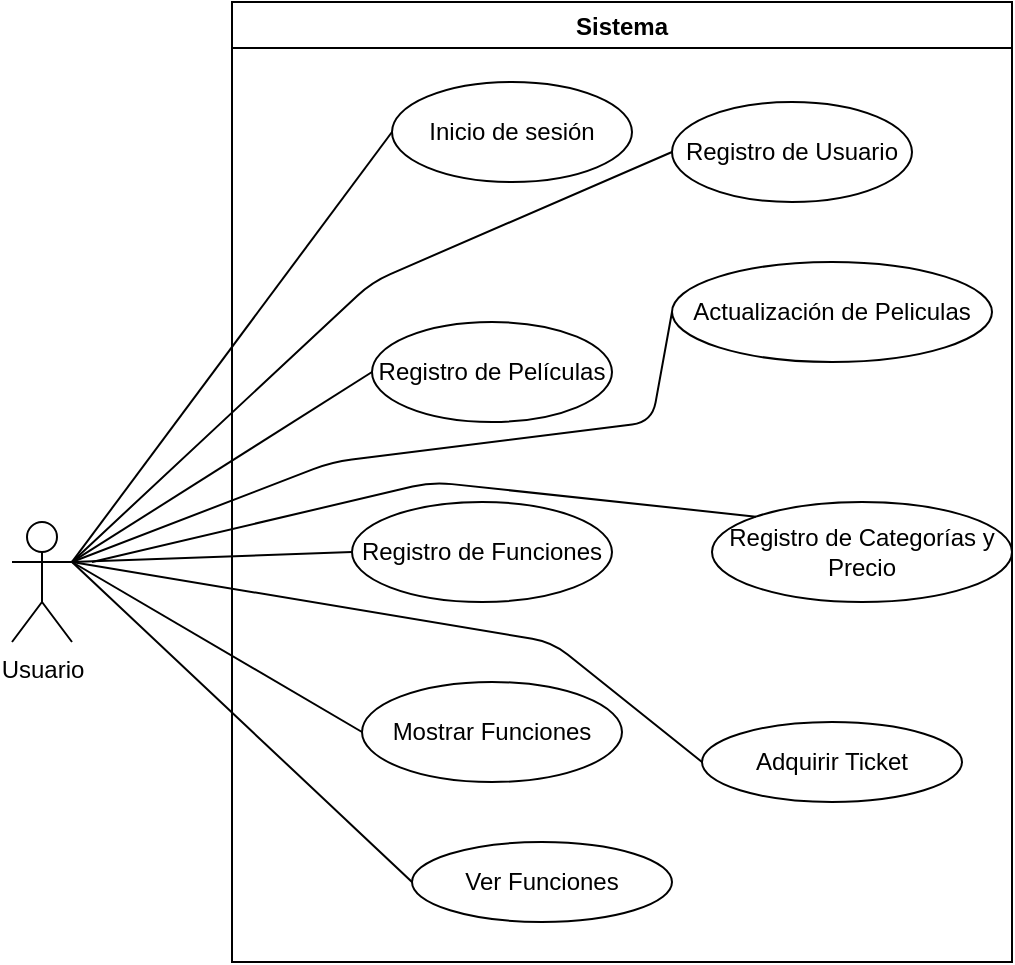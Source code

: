 <mxfile version="15.0.5" type="device"><diagram id="WQ3GE-xUMNdUPZG7mtZk" name="Page-1"><mxGraphModel dx="1038" dy="521" grid="1" gridSize="10" guides="1" tooltips="1" connect="1" arrows="1" fold="1" page="1" pageScale="1" pageWidth="827" pageHeight="1169" math="0" shadow="0"><root><mxCell id="0"/><mxCell id="1" parent="0"/><mxCell id="lV6n7e3H1rGPECGg3Qxi-1" value="Sistema" style="swimlane;" parent="1" vertex="1"><mxGeometry x="250" y="10" width="390" height="480" as="geometry"/></mxCell><mxCell id="lV6n7e3H1rGPECGg3Qxi-7" value="Actualización de Peliculas" style="ellipse;whiteSpace=wrap;html=1;" parent="lV6n7e3H1rGPECGg3Qxi-1" vertex="1"><mxGeometry x="220" y="130" width="160" height="50" as="geometry"/></mxCell><mxCell id="lV6n7e3H1rGPECGg3Qxi-4" value="Registro de Películas" style="ellipse;whiteSpace=wrap;html=1;" parent="lV6n7e3H1rGPECGg3Qxi-1" vertex="1"><mxGeometry x="70" y="160" width="120" height="50" as="geometry"/></mxCell><mxCell id="lV6n7e3H1rGPECGg3Qxi-6" value="Registro de Usuario" style="ellipse;whiteSpace=wrap;html=1;" parent="lV6n7e3H1rGPECGg3Qxi-1" vertex="1"><mxGeometry x="220" y="50" width="120" height="50" as="geometry"/></mxCell><mxCell id="lV6n7e3H1rGPECGg3Qxi-5" value="Inicio de sesión" style="ellipse;whiteSpace=wrap;html=1;" parent="lV6n7e3H1rGPECGg3Qxi-1" vertex="1"><mxGeometry x="80" y="40" width="120" height="50" as="geometry"/></mxCell><mxCell id="oUX5MH6jiMEO0BQnyr2--2" value="Registro de Categorías y Precio" style="ellipse;whiteSpace=wrap;html=1;" vertex="1" parent="lV6n7e3H1rGPECGg3Qxi-1"><mxGeometry x="240" y="250" width="150" height="50" as="geometry"/></mxCell><mxCell id="oUX5MH6jiMEO0BQnyr2--1" value="Registro de Funciones" style="ellipse;whiteSpace=wrap;html=1;" vertex="1" parent="lV6n7e3H1rGPECGg3Qxi-1"><mxGeometry x="60" y="250" width="130" height="50" as="geometry"/></mxCell><mxCell id="oUX5MH6jiMEO0BQnyr2--5" value="Adquirir Ticket" style="ellipse;whiteSpace=wrap;html=1;" vertex="1" parent="lV6n7e3H1rGPECGg3Qxi-1"><mxGeometry x="235" y="360" width="130" height="40" as="geometry"/></mxCell><mxCell id="oUX5MH6jiMEO0BQnyr2--6" value="Mostrar Funciones" style="ellipse;whiteSpace=wrap;html=1;" vertex="1" parent="lV6n7e3H1rGPECGg3Qxi-1"><mxGeometry x="65" y="340" width="130" height="50" as="geometry"/></mxCell><mxCell id="oUX5MH6jiMEO0BQnyr2--7" value="Ver Funciones" style="ellipse;whiteSpace=wrap;html=1;" vertex="1" parent="lV6n7e3H1rGPECGg3Qxi-1"><mxGeometry x="90" y="420" width="130" height="40" as="geometry"/></mxCell><mxCell id="lV6n7e3H1rGPECGg3Qxi-2" value="Usuario" style="shape=umlActor;verticalLabelPosition=bottom;verticalAlign=top;html=1;outlineConnect=0;" parent="1" vertex="1"><mxGeometry x="140" y="270" width="30" height="60" as="geometry"/></mxCell><mxCell id="lV6n7e3H1rGPECGg3Qxi-8" value="" style="endArrow=none;html=1;exitX=1;exitY=0.333;exitDx=0;exitDy=0;exitPerimeter=0;entryX=0;entryY=0.5;entryDx=0;entryDy=0;" parent="1" source="lV6n7e3H1rGPECGg3Qxi-2" target="lV6n7e3H1rGPECGg3Qxi-5" edge="1"><mxGeometry width="50" height="50" relative="1" as="geometry"><mxPoint x="320" y="230" as="sourcePoint"/><mxPoint x="370" y="180" as="targetPoint"/></mxGeometry></mxCell><mxCell id="lV6n7e3H1rGPECGg3Qxi-9" value="" style="endArrow=none;html=1;exitX=1;exitY=0.333;exitDx=0;exitDy=0;exitPerimeter=0;entryX=0;entryY=0.5;entryDx=0;entryDy=0;" parent="1" source="lV6n7e3H1rGPECGg3Qxi-2" target="lV6n7e3H1rGPECGg3Qxi-6" edge="1"><mxGeometry width="50" height="50" relative="1" as="geometry"><mxPoint x="320" y="230" as="sourcePoint"/><mxPoint x="370" y="180" as="targetPoint"/><Array as="points"><mxPoint x="320" y="150"/></Array></mxGeometry></mxCell><mxCell id="lV6n7e3H1rGPECGg3Qxi-10" value="" style="endArrow=none;html=1;exitX=1;exitY=0.333;exitDx=0;exitDy=0;exitPerimeter=0;entryX=0;entryY=0.5;entryDx=0;entryDy=0;" parent="1" source="lV6n7e3H1rGPECGg3Qxi-2" target="lV6n7e3H1rGPECGg3Qxi-4" edge="1"><mxGeometry width="50" height="50" relative="1" as="geometry"><mxPoint x="320" y="230" as="sourcePoint"/><mxPoint x="370" y="180" as="targetPoint"/></mxGeometry></mxCell><mxCell id="lV6n7e3H1rGPECGg3Qxi-11" value="" style="endArrow=none;html=1;entryX=0;entryY=0.5;entryDx=0;entryDy=0;" parent="1" target="lV6n7e3H1rGPECGg3Qxi-7" edge="1"><mxGeometry width="50" height="50" relative="1" as="geometry"><mxPoint x="170" y="290" as="sourcePoint"/><mxPoint x="370" y="180" as="targetPoint"/><Array as="points"><mxPoint x="300" y="240"/><mxPoint x="460" y="220"/></Array></mxGeometry></mxCell><mxCell id="oUX5MH6jiMEO0BQnyr2--3" value="" style="endArrow=none;html=1;exitX=1;exitY=0.333;exitDx=0;exitDy=0;exitPerimeter=0;entryX=0;entryY=0.5;entryDx=0;entryDy=0;" edge="1" parent="1" source="lV6n7e3H1rGPECGg3Qxi-2" target="oUX5MH6jiMEO0BQnyr2--1"><mxGeometry width="50" height="50" relative="1" as="geometry"><mxPoint x="390" y="300" as="sourcePoint"/><mxPoint x="440" y="250" as="targetPoint"/></mxGeometry></mxCell><mxCell id="oUX5MH6jiMEO0BQnyr2--4" value="" style="endArrow=none;html=1;entryX=0;entryY=0;entryDx=0;entryDy=0;" edge="1" parent="1" target="oUX5MH6jiMEO0BQnyr2--2"><mxGeometry width="50" height="50" relative="1" as="geometry"><mxPoint x="180" y="290" as="sourcePoint"/><mxPoint x="440" y="250" as="targetPoint"/><Array as="points"><mxPoint x="350" y="250"/></Array></mxGeometry></mxCell><mxCell id="oUX5MH6jiMEO0BQnyr2--8" value="" style="endArrow=none;html=1;entryX=0;entryY=0.5;entryDx=0;entryDy=0;" edge="1" parent="1" target="oUX5MH6jiMEO0BQnyr2--6"><mxGeometry width="50" height="50" relative="1" as="geometry"><mxPoint x="170" y="290" as="sourcePoint"/><mxPoint x="440" y="250" as="targetPoint"/></mxGeometry></mxCell><mxCell id="oUX5MH6jiMEO0BQnyr2--9" value="" style="endArrow=none;html=1;entryX=0;entryY=0.5;entryDx=0;entryDy=0;" edge="1" parent="1" target="oUX5MH6jiMEO0BQnyr2--5"><mxGeometry width="50" height="50" relative="1" as="geometry"><mxPoint x="170" y="290" as="sourcePoint"/><mxPoint x="440" y="250" as="targetPoint"/><Array as="points"><mxPoint x="410" y="330"/></Array></mxGeometry></mxCell><mxCell id="oUX5MH6jiMEO0BQnyr2--10" value="" style="endArrow=none;html=1;exitX=0;exitY=0.5;exitDx=0;exitDy=0;entryX=1;entryY=0.333;entryDx=0;entryDy=0;entryPerimeter=0;" edge="1" parent="1" source="oUX5MH6jiMEO0BQnyr2--7" target="lV6n7e3H1rGPECGg3Qxi-2"><mxGeometry width="50" height="50" relative="1" as="geometry"><mxPoint x="390" y="300" as="sourcePoint"/><mxPoint x="180" y="290" as="targetPoint"/></mxGeometry></mxCell></root></mxGraphModel></diagram></mxfile>